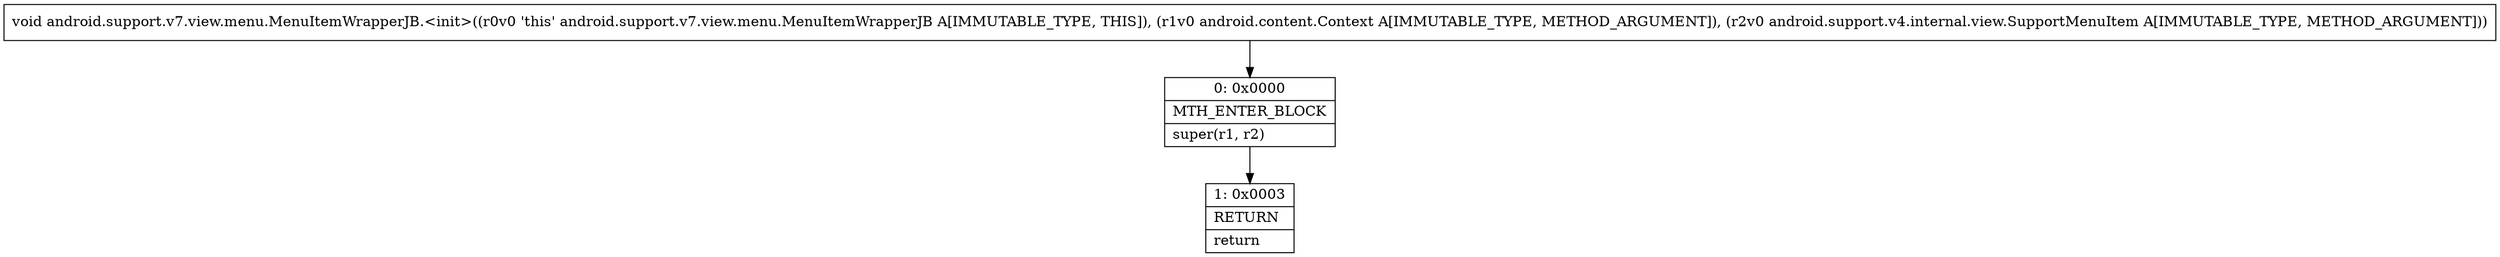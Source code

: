 digraph "CFG forandroid.support.v7.view.menu.MenuItemWrapperJB.\<init\>(Landroid\/content\/Context;Landroid\/support\/v4\/internal\/view\/SupportMenuItem;)V" {
Node_0 [shape=record,label="{0\:\ 0x0000|MTH_ENTER_BLOCK\l|super(r1, r2)\l}"];
Node_1 [shape=record,label="{1\:\ 0x0003|RETURN\l|return\l}"];
MethodNode[shape=record,label="{void android.support.v7.view.menu.MenuItemWrapperJB.\<init\>((r0v0 'this' android.support.v7.view.menu.MenuItemWrapperJB A[IMMUTABLE_TYPE, THIS]), (r1v0 android.content.Context A[IMMUTABLE_TYPE, METHOD_ARGUMENT]), (r2v0 android.support.v4.internal.view.SupportMenuItem A[IMMUTABLE_TYPE, METHOD_ARGUMENT])) }"];
MethodNode -> Node_0;
Node_0 -> Node_1;
}


